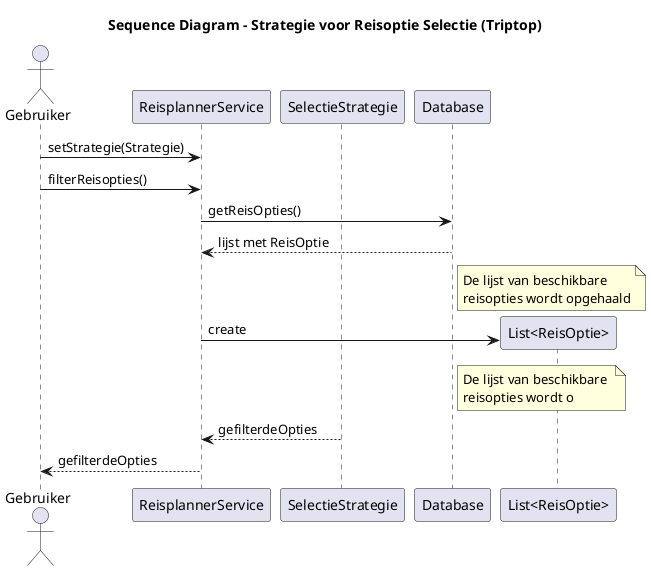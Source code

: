 @startuml
title Sequence Diagram - Strategie voor Reisoptie Selectie (Triptop)

actor Gebruiker
participant "ReisplannerService" as Service
participant "SelectieStrategie" as Strategie
participant "Database" as DB
participant "List<ReisOptie>" as Opties


Gebruiker -> Service : setStrategie(Strategie)

Gebruiker -> Service : filterReisopties()

Service -> DB : getReisOpties()
DB --> Service : lijst met ReisOptie
create Opties
note right of DB : De lijst van beschikbare \nreisopties wordt opgehaald

Service -> Opties : create
note right of DB : De lijst van beschikbare \nreisopties wordt o
Strategie --> Service : gefilterdeOpties
Service --> Gebruiker : gefilterdeOpties
deactivate Service

@enduml

